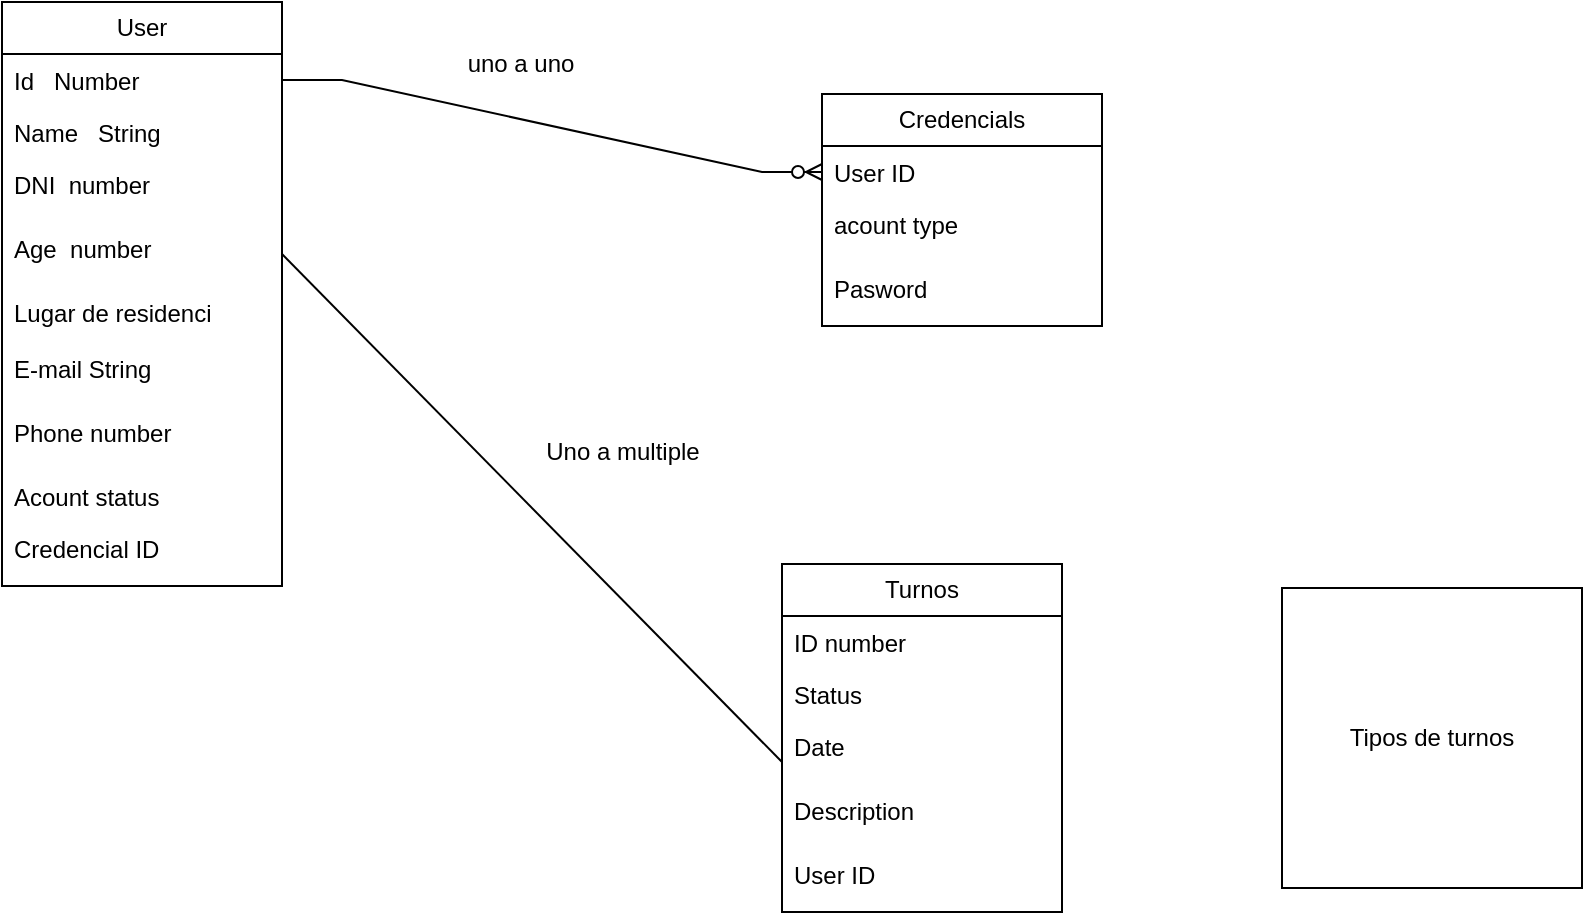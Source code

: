 <mxfile version="24.7.6">
  <diagram name="Página-1" id="p0cgelIHqB1v7z-wrZ9J">
    <mxGraphModel dx="1035" dy="516" grid="1" gridSize="10" guides="1" tooltips="1" connect="1" arrows="1" fold="1" page="1" pageScale="1" pageWidth="827" pageHeight="1169" math="0" shadow="0">
      <root>
        <mxCell id="0" />
        <mxCell id="1" parent="0" />
        <mxCell id="VfM8ZRBtBSYf4HZ6YKBx-4" value="Tipos de turnos" style="whiteSpace=wrap;html=1;aspect=fixed;" parent="1" vertex="1">
          <mxGeometry x="820" y="423" width="150" height="150" as="geometry" />
        </mxCell>
        <mxCell id="VfM8ZRBtBSYf4HZ6YKBx-5" value="" style="endArrow=none;html=1;rounded=0;exitX=1;exitY=0.5;exitDx=0;exitDy=0;entryX=0;entryY=0.5;entryDx=0;entryDy=0;" parent="1" source="1Bw7jrrMjbB3iQcMQKxp-12" edge="1">
          <mxGeometry width="50" height="50" relative="1" as="geometry">
            <mxPoint x="390" y="410" as="sourcePoint" />
            <mxPoint x="570" y="510" as="targetPoint" />
          </mxGeometry>
        </mxCell>
        <mxCell id="1Bw7jrrMjbB3iQcMQKxp-7" value="User" style="swimlane;fontStyle=0;childLayout=stackLayout;horizontal=1;startSize=26;fillColor=none;horizontalStack=0;resizeParent=1;resizeParentMax=0;resizeLast=0;collapsible=1;marginBottom=0;whiteSpace=wrap;html=1;" parent="1" vertex="1">
          <mxGeometry x="180" y="130" width="140" height="292" as="geometry">
            <mxRectangle x="60" y="340" width="100" height="30" as="alternateBounds" />
          </mxGeometry>
        </mxCell>
        <mxCell id="1Bw7jrrMjbB3iQcMQKxp-8" value="Id&amp;nbsp; &amp;nbsp;Number" style="text;strokeColor=none;fillColor=none;align=left;verticalAlign=top;spacingLeft=4;spacingRight=4;overflow=hidden;rotatable=0;points=[[0,0.5],[1,0.5]];portConstraint=eastwest;whiteSpace=wrap;html=1;" parent="1Bw7jrrMjbB3iQcMQKxp-7" vertex="1">
          <mxGeometry y="26" width="140" height="26" as="geometry" />
        </mxCell>
        <mxCell id="1Bw7jrrMjbB3iQcMQKxp-9" value="Name&amp;nbsp; &amp;nbsp;String" style="text;strokeColor=none;fillColor=none;align=left;verticalAlign=top;spacingLeft=4;spacingRight=4;overflow=hidden;rotatable=0;points=[[0,0.5],[1,0.5]];portConstraint=eastwest;whiteSpace=wrap;html=1;" parent="1Bw7jrrMjbB3iQcMQKxp-7" vertex="1">
          <mxGeometry y="52" width="140" height="26" as="geometry" />
        </mxCell>
        <mxCell id="1Bw7jrrMjbB3iQcMQKxp-11" value="DNI&amp;nbsp; number" style="text;strokeColor=none;fillColor=none;align=left;verticalAlign=top;spacingLeft=4;spacingRight=4;overflow=hidden;rotatable=0;points=[[0,0.5],[1,0.5]];portConstraint=eastwest;whiteSpace=wrap;html=1;" parent="1Bw7jrrMjbB3iQcMQKxp-7" vertex="1">
          <mxGeometry y="78" width="140" height="32" as="geometry" />
        </mxCell>
        <mxCell id="1Bw7jrrMjbB3iQcMQKxp-12" value="Age&amp;nbsp; number" style="text;strokeColor=none;fillColor=none;align=left;verticalAlign=top;spacingLeft=4;spacingRight=4;overflow=hidden;rotatable=0;points=[[0,0.5],[1,0.5]];portConstraint=eastwest;whiteSpace=wrap;html=1;" parent="1Bw7jrrMjbB3iQcMQKxp-7" vertex="1">
          <mxGeometry y="110" width="140" height="32" as="geometry" />
        </mxCell>
        <mxCell id="1Bw7jrrMjbB3iQcMQKxp-10" value="Lugar de residenci&lt;span style=&quot;white-space: pre;&quot;&gt;&#x9;&lt;/span&gt;" style="text;strokeColor=none;fillColor=none;align=left;verticalAlign=top;spacingLeft=4;spacingRight=4;overflow=hidden;rotatable=0;points=[[0,0.5],[1,0.5]];portConstraint=eastwest;whiteSpace=wrap;html=1;" parent="1Bw7jrrMjbB3iQcMQKxp-7" vertex="1">
          <mxGeometry y="142" width="140" height="28" as="geometry" />
        </mxCell>
        <mxCell id="1Bw7jrrMjbB3iQcMQKxp-14" value="E-mail String" style="text;strokeColor=none;fillColor=none;align=left;verticalAlign=top;spacingLeft=4;spacingRight=4;overflow=hidden;rotatable=0;points=[[0,0.5],[1,0.5]];portConstraint=eastwest;whiteSpace=wrap;html=1;" parent="1Bw7jrrMjbB3iQcMQKxp-7" vertex="1">
          <mxGeometry y="170" width="140" height="32" as="geometry" />
        </mxCell>
        <mxCell id="1Bw7jrrMjbB3iQcMQKxp-15" value="Phone number" style="text;strokeColor=none;fillColor=none;align=left;verticalAlign=top;spacingLeft=4;spacingRight=4;overflow=hidden;rotatable=0;points=[[0,0.5],[1,0.5]];portConstraint=eastwest;whiteSpace=wrap;html=1;" parent="1Bw7jrrMjbB3iQcMQKxp-7" vertex="1">
          <mxGeometry y="202" width="140" height="32" as="geometry" />
        </mxCell>
        <mxCell id="1Bw7jrrMjbB3iQcMQKxp-16" style="edgeStyle=orthogonalEdgeStyle;rounded=0;orthogonalLoop=1;jettySize=auto;html=1;exitX=1;exitY=0.5;exitDx=0;exitDy=0;" parent="1Bw7jrrMjbB3iQcMQKxp-7" source="1Bw7jrrMjbB3iQcMQKxp-8" target="1Bw7jrrMjbB3iQcMQKxp-8" edge="1">
          <mxGeometry relative="1" as="geometry" />
        </mxCell>
        <mxCell id="1l8bnv5C_dKIyIn0ZoWc-13" value="Acount status" style="text;strokeColor=none;fillColor=none;align=left;verticalAlign=top;spacingLeft=4;spacingRight=4;overflow=hidden;rotatable=0;points=[[0,0.5],[1,0.5]];portConstraint=eastwest;whiteSpace=wrap;html=1;" vertex="1" parent="1Bw7jrrMjbB3iQcMQKxp-7">
          <mxGeometry y="234" width="140" height="26" as="geometry" />
        </mxCell>
        <mxCell id="1l8bnv5C_dKIyIn0ZoWc-12" value="Credencial ID" style="text;strokeColor=none;fillColor=none;align=left;verticalAlign=top;spacingLeft=4;spacingRight=4;overflow=hidden;rotatable=0;points=[[0,0.5],[1,0.5]];portConstraint=eastwest;whiteSpace=wrap;html=1;" vertex="1" parent="1Bw7jrrMjbB3iQcMQKxp-7">
          <mxGeometry y="260" width="140" height="32" as="geometry" />
        </mxCell>
        <mxCell id="1Bw7jrrMjbB3iQcMQKxp-17" value="Credencials" style="swimlane;fontStyle=0;childLayout=stackLayout;horizontal=1;startSize=26;fillColor=none;horizontalStack=0;resizeParent=1;resizeParentMax=0;resizeLast=0;collapsible=1;marginBottom=0;whiteSpace=wrap;html=1;" parent="1" vertex="1">
          <mxGeometry x="590" y="176" width="140" height="116" as="geometry">
            <mxRectangle x="60" y="340" width="100" height="30" as="alternateBounds" />
          </mxGeometry>
        </mxCell>
        <mxCell id="1Bw7jrrMjbB3iQcMQKxp-18" value="User ID" style="text;strokeColor=none;fillColor=none;align=left;verticalAlign=top;spacingLeft=4;spacingRight=4;overflow=hidden;rotatable=0;points=[[0,0.5],[1,0.5]];portConstraint=eastwest;whiteSpace=wrap;html=1;" parent="1Bw7jrrMjbB3iQcMQKxp-17" vertex="1">
          <mxGeometry y="26" width="140" height="26" as="geometry" />
        </mxCell>
        <mxCell id="1Bw7jrrMjbB3iQcMQKxp-20" value="acount type" style="text;strokeColor=none;fillColor=none;align=left;verticalAlign=top;spacingLeft=4;spacingRight=4;overflow=hidden;rotatable=0;points=[[0,0.5],[1,0.5]];portConstraint=eastwest;whiteSpace=wrap;html=1;" parent="1Bw7jrrMjbB3iQcMQKxp-17" vertex="1">
          <mxGeometry y="52" width="140" height="32" as="geometry" />
        </mxCell>
        <mxCell id="1Bw7jrrMjbB3iQcMQKxp-25" style="edgeStyle=orthogonalEdgeStyle;rounded=0;orthogonalLoop=1;jettySize=auto;html=1;exitX=1;exitY=0.5;exitDx=0;exitDy=0;" parent="1Bw7jrrMjbB3iQcMQKxp-17" source="1Bw7jrrMjbB3iQcMQKxp-18" target="1Bw7jrrMjbB3iQcMQKxp-18" edge="1">
          <mxGeometry relative="1" as="geometry" />
        </mxCell>
        <mxCell id="1l8bnv5C_dKIyIn0ZoWc-2" value="Pasword" style="text;strokeColor=none;fillColor=none;align=left;verticalAlign=top;spacingLeft=4;spacingRight=4;overflow=hidden;rotatable=0;points=[[0,0.5],[1,0.5]];portConstraint=eastwest;whiteSpace=wrap;html=1;" vertex="1" parent="1Bw7jrrMjbB3iQcMQKxp-17">
          <mxGeometry y="84" width="140" height="32" as="geometry" />
        </mxCell>
        <mxCell id="1l8bnv5C_dKIyIn0ZoWc-1" value="" style="edgeStyle=entityRelationEdgeStyle;fontSize=12;html=1;endArrow=ERzeroToMany;endFill=1;rounded=0;exitX=1;exitY=0.5;exitDx=0;exitDy=0;" edge="1" parent="1" source="1Bw7jrrMjbB3iQcMQKxp-8" target="1Bw7jrrMjbB3iQcMQKxp-18">
          <mxGeometry width="100" height="100" relative="1" as="geometry">
            <mxPoint x="350" y="170" as="sourcePoint" />
            <mxPoint x="510" y="250" as="targetPoint" />
          </mxGeometry>
        </mxCell>
        <mxCell id="1l8bnv5C_dKIyIn0ZoWc-3" value="uno a uno" style="text;html=1;align=center;verticalAlign=middle;resizable=0;points=[];autosize=1;strokeColor=none;fillColor=none;" vertex="1" parent="1">
          <mxGeometry x="399" y="146" width="80" height="30" as="geometry" />
        </mxCell>
        <mxCell id="1l8bnv5C_dKIyIn0ZoWc-4" value="Turnos" style="swimlane;fontStyle=0;childLayout=stackLayout;horizontal=1;startSize=26;fillColor=none;horizontalStack=0;resizeParent=1;resizeParentMax=0;resizeLast=0;collapsible=1;marginBottom=0;whiteSpace=wrap;html=1;" vertex="1" parent="1">
          <mxGeometry x="570" y="411" width="140" height="174" as="geometry">
            <mxRectangle x="60" y="340" width="100" height="30" as="alternateBounds" />
          </mxGeometry>
        </mxCell>
        <mxCell id="1l8bnv5C_dKIyIn0ZoWc-5" value="ID number" style="text;strokeColor=none;fillColor=none;align=left;verticalAlign=top;spacingLeft=4;spacingRight=4;overflow=hidden;rotatable=0;points=[[0,0.5],[1,0.5]];portConstraint=eastwest;whiteSpace=wrap;html=1;" vertex="1" parent="1l8bnv5C_dKIyIn0ZoWc-4">
          <mxGeometry y="26" width="140" height="26" as="geometry" />
        </mxCell>
        <mxCell id="1l8bnv5C_dKIyIn0ZoWc-6" value="Status" style="text;strokeColor=none;fillColor=none;align=left;verticalAlign=top;spacingLeft=4;spacingRight=4;overflow=hidden;rotatable=0;points=[[0,0.5],[1,0.5]];portConstraint=eastwest;whiteSpace=wrap;html=1;" vertex="1" parent="1l8bnv5C_dKIyIn0ZoWc-4">
          <mxGeometry y="52" width="140" height="26" as="geometry" />
        </mxCell>
        <mxCell id="1l8bnv5C_dKIyIn0ZoWc-7" value="Date" style="text;strokeColor=none;fillColor=none;align=left;verticalAlign=top;spacingLeft=4;spacingRight=4;overflow=hidden;rotatable=0;points=[[0,0.5],[1,0.5]];portConstraint=eastwest;whiteSpace=wrap;html=1;" vertex="1" parent="1l8bnv5C_dKIyIn0ZoWc-4">
          <mxGeometry y="78" width="140" height="32" as="geometry" />
        </mxCell>
        <mxCell id="1l8bnv5C_dKIyIn0ZoWc-8" style="edgeStyle=orthogonalEdgeStyle;rounded=0;orthogonalLoop=1;jettySize=auto;html=1;exitX=1;exitY=0.5;exitDx=0;exitDy=0;" edge="1" parent="1l8bnv5C_dKIyIn0ZoWc-4" source="1l8bnv5C_dKIyIn0ZoWc-5" target="1l8bnv5C_dKIyIn0ZoWc-5">
          <mxGeometry relative="1" as="geometry" />
        </mxCell>
        <mxCell id="1l8bnv5C_dKIyIn0ZoWc-9" value="Description" style="text;strokeColor=none;fillColor=none;align=left;verticalAlign=top;spacingLeft=4;spacingRight=4;overflow=hidden;rotatable=0;points=[[0,0.5],[1,0.5]];portConstraint=eastwest;whiteSpace=wrap;html=1;" vertex="1" parent="1l8bnv5C_dKIyIn0ZoWc-4">
          <mxGeometry y="110" width="140" height="32" as="geometry" />
        </mxCell>
        <mxCell id="1l8bnv5C_dKIyIn0ZoWc-10" value="User ID" style="text;strokeColor=none;fillColor=none;align=left;verticalAlign=top;spacingLeft=4;spacingRight=4;overflow=hidden;rotatable=0;points=[[0,0.5],[1,0.5]];portConstraint=eastwest;whiteSpace=wrap;html=1;" vertex="1" parent="1l8bnv5C_dKIyIn0ZoWc-4">
          <mxGeometry y="142" width="140" height="32" as="geometry" />
        </mxCell>
        <mxCell id="1l8bnv5C_dKIyIn0ZoWc-11" value="Uno a multiple" style="text;html=1;align=center;verticalAlign=middle;resizable=0;points=[];autosize=1;strokeColor=none;fillColor=none;" vertex="1" parent="1">
          <mxGeometry x="440" y="340" width="100" height="30" as="geometry" />
        </mxCell>
      </root>
    </mxGraphModel>
  </diagram>
</mxfile>
